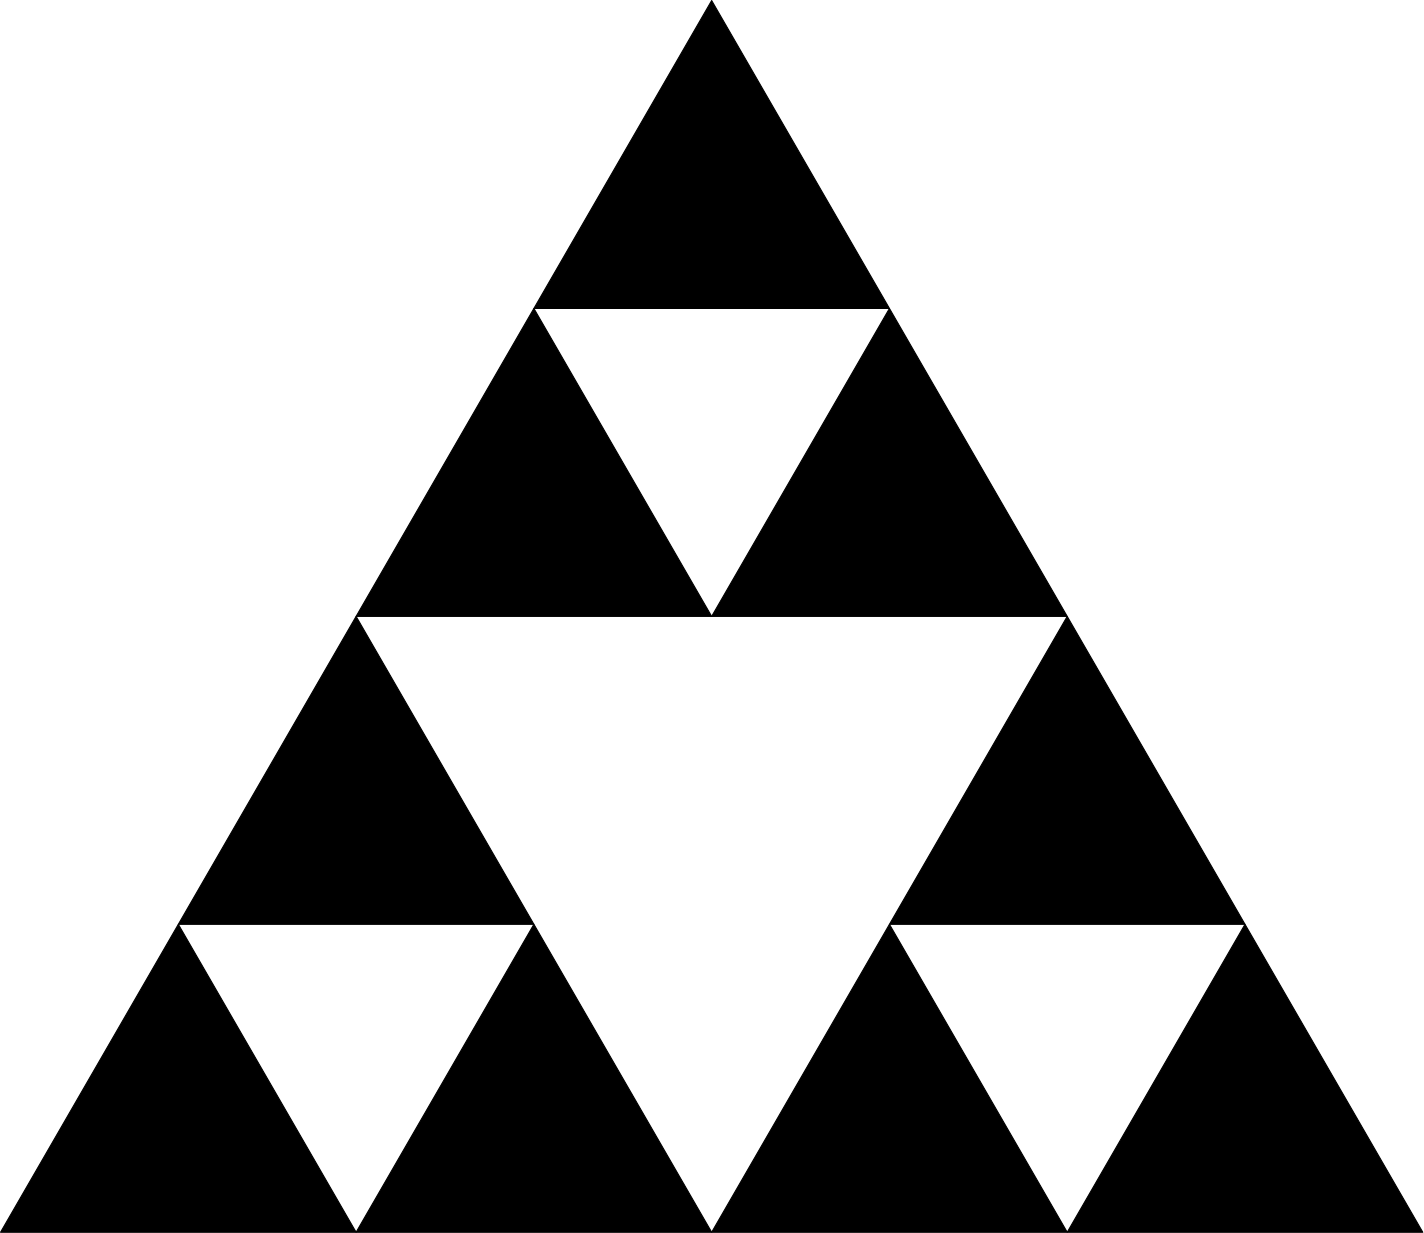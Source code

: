 <?xml version="1.0"?>
<!DOCTYPE ipe SYSTEM "ipe.dtd">
<ipe version="70212" creator="svgtoipe 20240516">
<ipestyle>
<layout paper="536 467" frame="536 467" origin="0 0" crop="no"/>
<opacity name="10%" value="0.10"/>
<opacity name="20%" value="0.20"/>
<opacity name="30%" value="0.30"/>
<opacity name="40%" value="0.40"/>
<opacity name="50%" value="0.50"/>
<opacity name="60%" value="0.60"/>
<opacity name="70%" value="0.70"/>
<opacity name="80%" value="0.80"/>
<opacity name="90%" value="0.90"/>
<pathstyle cap="0" join="0" fillrule="wind"/>
</ipestyle>
<page>
<group matrix="1 0 0 -1 -372 594">
<path stroke="0 0 0" fill="0 0 0" join="1">
704 249.446 m
576 249.446 l
640 138.595 l
h
</path>
<path stroke="0 0 0" fill="0 0 0" join="1">
832 471.149 m
704 471.149 l
768 360.297 l
h
</path>
<path stroke="0 0 0" fill="0 0 0" join="1">
576 471.149 m
448 471.149 l
512 360.297 l
h
</path>
<path stroke="0 0 0" fill="0 0 0" join="1">
768 360.297 m
640 360.297 l
704 249.446 l
h
</path>
<path stroke="0 0 0" fill="0 0 0" join="1">
896 582 m
768 582 l
832 471.149 l
h
</path>
<path stroke="0 0 0" fill="0 0 0" join="1">
640 582 m
512 582 l
576 471.149 l
h
</path>
<path stroke="0 0 0" fill="0 0 0" join="1">
640 360.297 m
512 360.297 l
576 249.446 l
h
</path>
<path stroke="0 0 0" fill="0 0 0" join="1">
768 582 m
640 582 l
704 471.149 l
h
</path>
<path stroke="0 0 0" fill="0 0 0" join="1">
512 582 m
384 582 l
448 471.149 l
h
</path>
</group>
</page>
</ipe>
